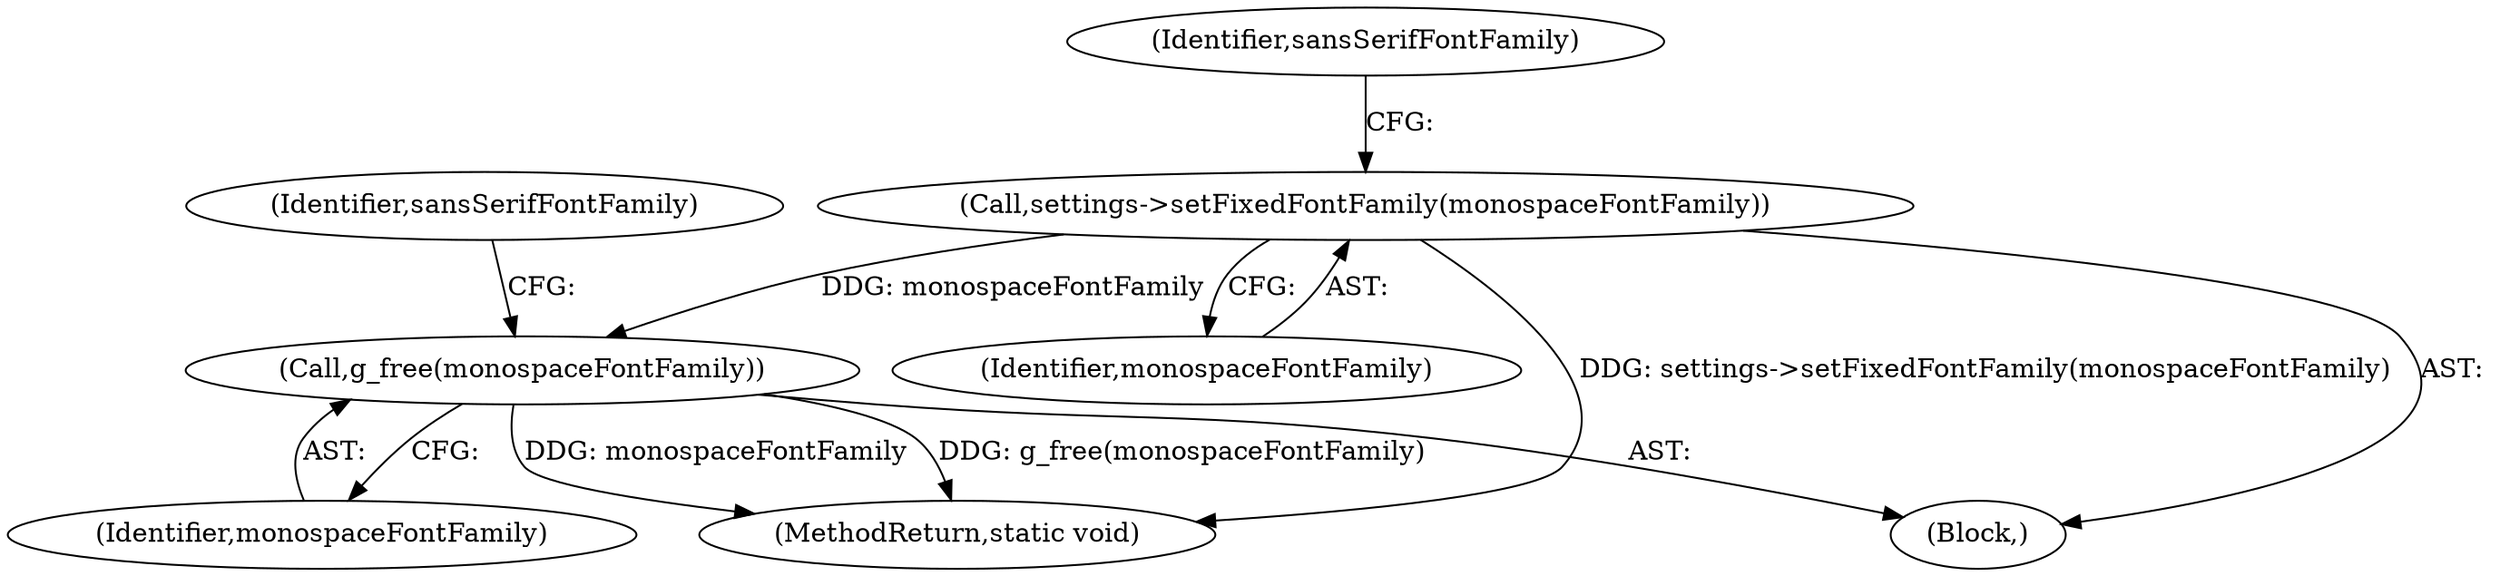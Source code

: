 digraph "0_Chrome_5a2de6455f565783c73e53eae2c8b953e7d48520_0@pointer" {
"1000284" [label="(Call,settings->setFixedFontFamily(monospaceFontFamily))"];
"1000380" [label="(Call,g_free(monospaceFontFamily))"];
"1000383" [label="(Identifier,sansSerifFontFamily)"];
"1000392" [label="(MethodReturn,static void)"];
"1000381" [label="(Identifier,monospaceFontFamily)"];
"1000102" [label="(Block,)"];
"1000380" [label="(Call,g_free(monospaceFontFamily))"];
"1000287" [label="(Identifier,sansSerifFontFamily)"];
"1000285" [label="(Identifier,monospaceFontFamily)"];
"1000284" [label="(Call,settings->setFixedFontFamily(monospaceFontFamily))"];
"1000284" -> "1000102"  [label="AST: "];
"1000284" -> "1000285"  [label="CFG: "];
"1000285" -> "1000284"  [label="AST: "];
"1000287" -> "1000284"  [label="CFG: "];
"1000284" -> "1000392"  [label="DDG: settings->setFixedFontFamily(monospaceFontFamily)"];
"1000284" -> "1000380"  [label="DDG: monospaceFontFamily"];
"1000380" -> "1000102"  [label="AST: "];
"1000380" -> "1000381"  [label="CFG: "];
"1000381" -> "1000380"  [label="AST: "];
"1000383" -> "1000380"  [label="CFG: "];
"1000380" -> "1000392"  [label="DDG: g_free(monospaceFontFamily)"];
"1000380" -> "1000392"  [label="DDG: monospaceFontFamily"];
}
